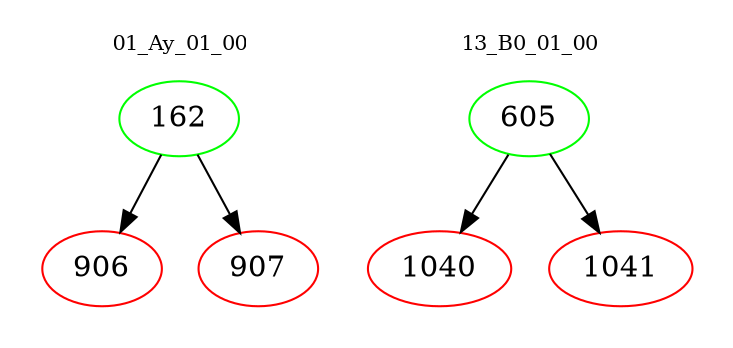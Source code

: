 digraph{
subgraph cluster_0 {
color = white
label = "01_Ay_01_00";
fontsize=10;
T0_162 [label="162", color="green"]
T0_162 -> T0_906 [color="black"]
T0_906 [label="906", color="red"]
T0_162 -> T0_907 [color="black"]
T0_907 [label="907", color="red"]
}
subgraph cluster_1 {
color = white
label = "13_B0_01_00";
fontsize=10;
T1_605 [label="605", color="green"]
T1_605 -> T1_1040 [color="black"]
T1_1040 [label="1040", color="red"]
T1_605 -> T1_1041 [color="black"]
T1_1041 [label="1041", color="red"]
}
}
